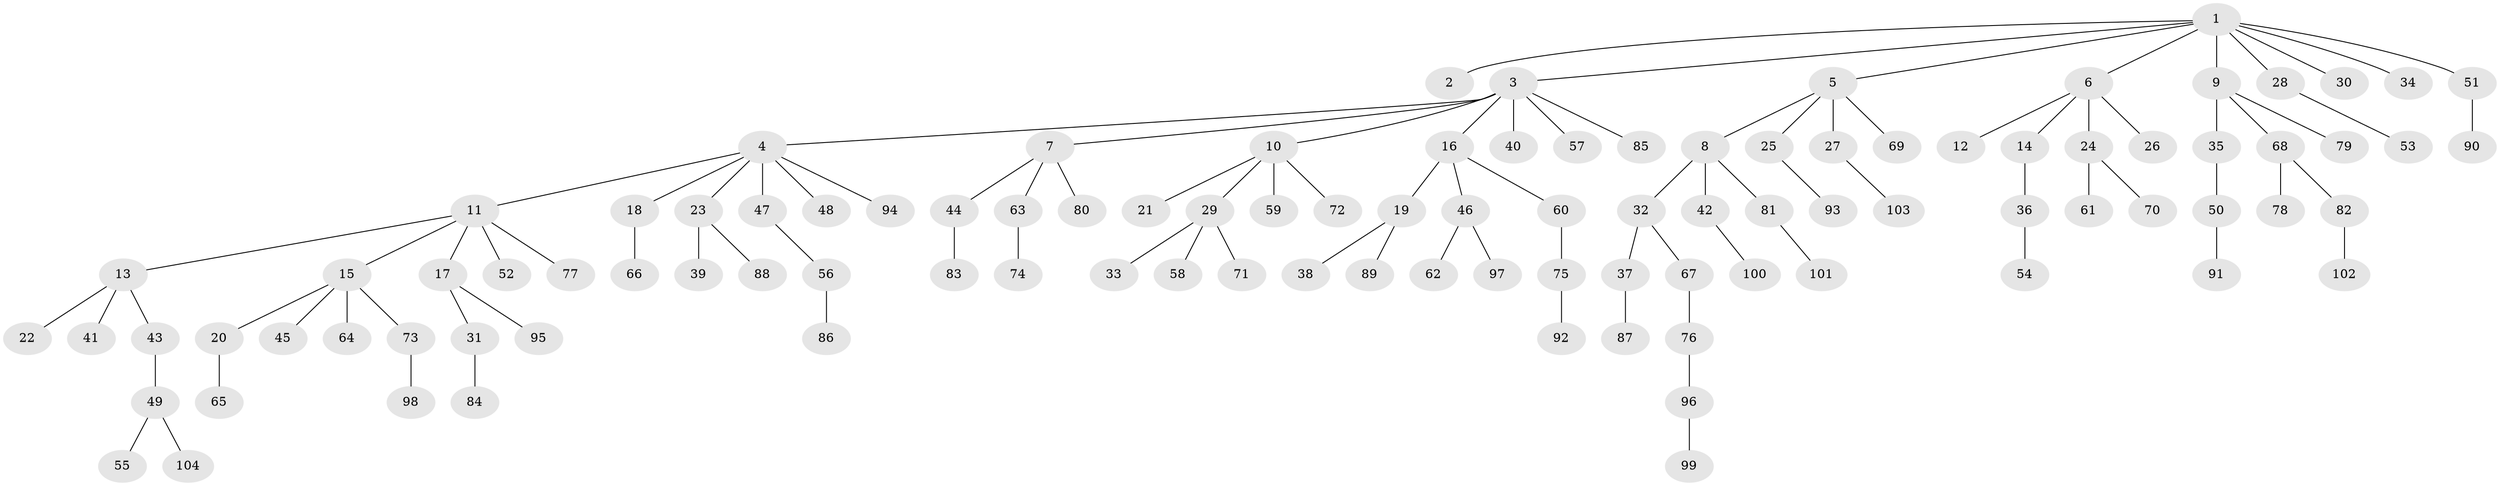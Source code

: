// Generated by graph-tools (version 1.1) at 2025/02/03/09/25 03:02:26]
// undirected, 104 vertices, 103 edges
graph export_dot {
graph [start="1"]
  node [color=gray90,style=filled];
  1;
  2;
  3;
  4;
  5;
  6;
  7;
  8;
  9;
  10;
  11;
  12;
  13;
  14;
  15;
  16;
  17;
  18;
  19;
  20;
  21;
  22;
  23;
  24;
  25;
  26;
  27;
  28;
  29;
  30;
  31;
  32;
  33;
  34;
  35;
  36;
  37;
  38;
  39;
  40;
  41;
  42;
  43;
  44;
  45;
  46;
  47;
  48;
  49;
  50;
  51;
  52;
  53;
  54;
  55;
  56;
  57;
  58;
  59;
  60;
  61;
  62;
  63;
  64;
  65;
  66;
  67;
  68;
  69;
  70;
  71;
  72;
  73;
  74;
  75;
  76;
  77;
  78;
  79;
  80;
  81;
  82;
  83;
  84;
  85;
  86;
  87;
  88;
  89;
  90;
  91;
  92;
  93;
  94;
  95;
  96;
  97;
  98;
  99;
  100;
  101;
  102;
  103;
  104;
  1 -- 2;
  1 -- 3;
  1 -- 5;
  1 -- 6;
  1 -- 9;
  1 -- 28;
  1 -- 30;
  1 -- 34;
  1 -- 51;
  3 -- 4;
  3 -- 7;
  3 -- 10;
  3 -- 16;
  3 -- 40;
  3 -- 57;
  3 -- 85;
  4 -- 11;
  4 -- 18;
  4 -- 23;
  4 -- 47;
  4 -- 48;
  4 -- 94;
  5 -- 8;
  5 -- 25;
  5 -- 27;
  5 -- 69;
  6 -- 12;
  6 -- 14;
  6 -- 24;
  6 -- 26;
  7 -- 44;
  7 -- 63;
  7 -- 80;
  8 -- 32;
  8 -- 42;
  8 -- 81;
  9 -- 35;
  9 -- 68;
  9 -- 79;
  10 -- 21;
  10 -- 29;
  10 -- 59;
  10 -- 72;
  11 -- 13;
  11 -- 15;
  11 -- 17;
  11 -- 52;
  11 -- 77;
  13 -- 22;
  13 -- 41;
  13 -- 43;
  14 -- 36;
  15 -- 20;
  15 -- 45;
  15 -- 64;
  15 -- 73;
  16 -- 19;
  16 -- 46;
  16 -- 60;
  17 -- 31;
  17 -- 95;
  18 -- 66;
  19 -- 38;
  19 -- 89;
  20 -- 65;
  23 -- 39;
  23 -- 88;
  24 -- 61;
  24 -- 70;
  25 -- 93;
  27 -- 103;
  28 -- 53;
  29 -- 33;
  29 -- 58;
  29 -- 71;
  31 -- 84;
  32 -- 37;
  32 -- 67;
  35 -- 50;
  36 -- 54;
  37 -- 87;
  42 -- 100;
  43 -- 49;
  44 -- 83;
  46 -- 62;
  46 -- 97;
  47 -- 56;
  49 -- 55;
  49 -- 104;
  50 -- 91;
  51 -- 90;
  56 -- 86;
  60 -- 75;
  63 -- 74;
  67 -- 76;
  68 -- 78;
  68 -- 82;
  73 -- 98;
  75 -- 92;
  76 -- 96;
  81 -- 101;
  82 -- 102;
  96 -- 99;
}
